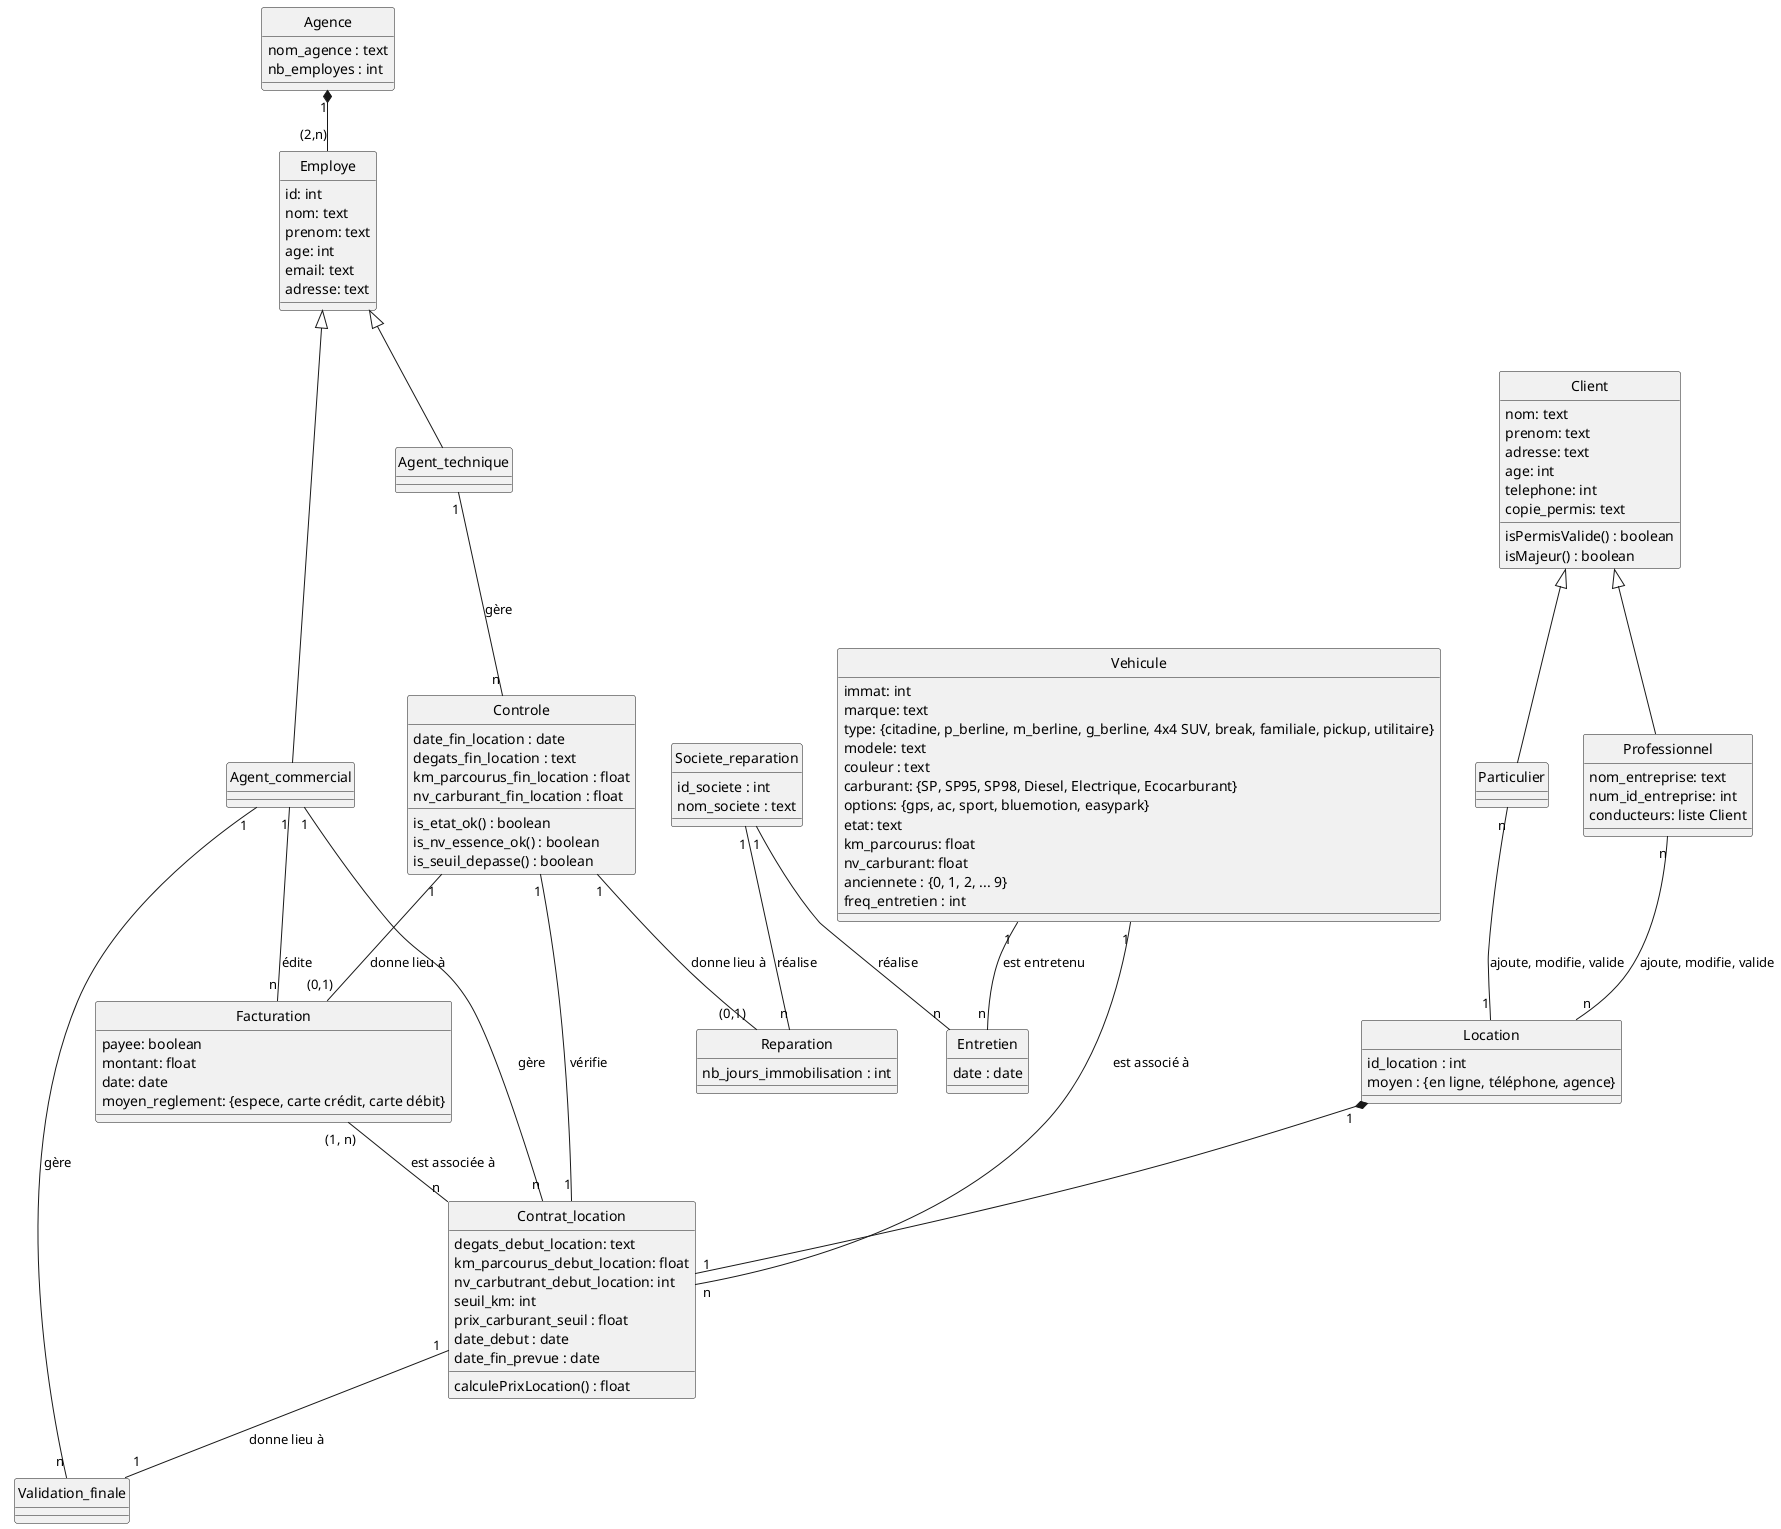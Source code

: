 @startuml
hide circle

class Vehicule{
  immat: int
  marque: text
  type: {citadine, p_berline, m_berline, g_berline, 4x4 SUV, break, familiale, pickup, utilitaire}
  modele: text
  couleur : text
  carburant: {SP, SP95, SP98, Diesel, Electrique, Ecocarburant}
  options: {gps, ac, sport, bluemotion, easypark}
  etat: text
  km_parcourus: float
  nv_carburant: float
  anciennete : {0, 1, 2, ... 9}
  freq_entretien : int
}

class Agence{
  nom_agence : text
  nb_employes : int
}

class Employe{
  id: int
  nom: text
  prenom: text
  age: int
  email: text
  adresse: text
}

class Agent_commercial{}

class Agent_technique{}

class Societe_reparation{
  id_societe : int
  nom_societe : text
}

class Client{
  nom: text
  prenom: text
  adresse: text
  age: int
  telephone: int
  copie_permis: text
  isPermisValide() : boolean
  isMajeur() : boolean 
}

class Particulier{}

class Professionnel{
  nom_entreprise: text
  num_id_entreprise: int
  conducteurs: liste Client
}

class Location{
  id_location : int
  moyen : {en ligne, téléphone, agence}
}

class Contrat_location{
  degats_debut_location: text
  km_parcourus_debut_location: float
  nv_carbutrant_debut_location: int
  seuil_km: int
  prix_carburant_seuil : float
  date_debut : date
  date_fin_prevue : date
  calculePrixLocation() : float
}

class Facturation{
  payee: boolean
  montant: float
  date: date
  moyen_reglement: {espece, carte crédit, carte débit}
}

class Validation_finale{}

class Entretien{
  date : date
}

class Controle{
  date_fin_location : date
  degats_fin_location : text
  km_parcourus_fin_location : float
  nv_carburant_fin_location : float
  is_etat_ok() : boolean 
  is_nv_essence_ok() : boolean
  is_seuil_depasse() : boolean
}

class Reparation{
  nb_jours_immobilisation : int
}

Location "1" *-- "1" Contrat_location
Agence "1" *-- "(2,n)" Employe


Employe <|-- Agent_technique
Employe <|-- Agent_commercial

Client <|-- Particulier
Client <|-- Professionnel

Particulier "n" -- "1" Location : ajoute, modifie, valide
Professionnel "n" -- "n" Location : ajoute, modifie, valide

Agent_commercial "1" -- "n" Contrat_location : gère 
Agent_commercial "1" -- "n" Facturation : édite
Agent_commercial "1" -- "n" Validation_finale : gère

Agent_technique "1" -- "n" Controle : gère

Contrat_location "1" -- "1" Validation_finale : donne lieu à

Vehicule "1" -- "n" Contrat_location : est associé à  
Vehicule "1" -- "n" Entretien : est entretenu

Facturation "(1, n)" -- "n" Contrat_location : est associée à

Controle "1" -- "1" Contrat_location : vérifie
Controle "1" -- "(0,1)" Reparation : donne lieu à 
Controle "1" -- "(0,1)" Facturation : donne lieu à 

Societe_reparation "1" -- "n" Entretien : réalise
Societe_reparation "1" -- "n" Reparation : réalise

@enduml